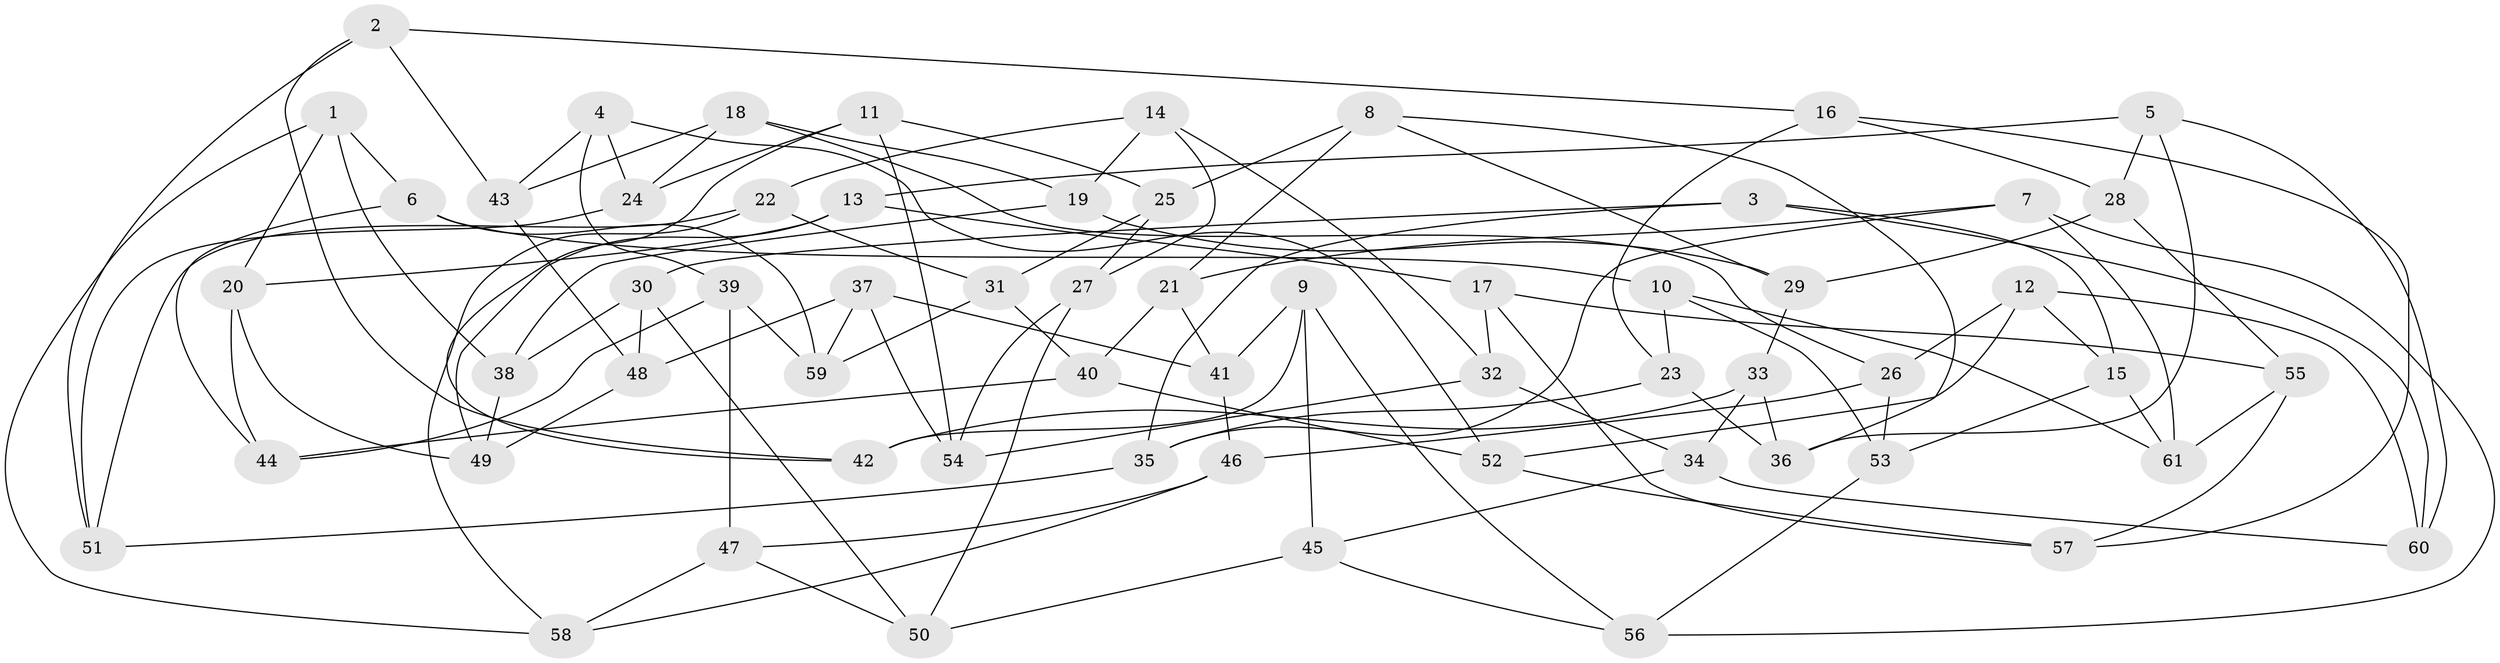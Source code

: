 // Generated by graph-tools (version 1.1) at 2025/03/03/09/25 03:03:09]
// undirected, 61 vertices, 122 edges
graph export_dot {
graph [start="1"]
  node [color=gray90,style=filled];
  1;
  2;
  3;
  4;
  5;
  6;
  7;
  8;
  9;
  10;
  11;
  12;
  13;
  14;
  15;
  16;
  17;
  18;
  19;
  20;
  21;
  22;
  23;
  24;
  25;
  26;
  27;
  28;
  29;
  30;
  31;
  32;
  33;
  34;
  35;
  36;
  37;
  38;
  39;
  40;
  41;
  42;
  43;
  44;
  45;
  46;
  47;
  48;
  49;
  50;
  51;
  52;
  53;
  54;
  55;
  56;
  57;
  58;
  59;
  60;
  61;
  1 -- 6;
  1 -- 20;
  1 -- 58;
  1 -- 38;
  2 -- 43;
  2 -- 51;
  2 -- 16;
  2 -- 42;
  3 -- 35;
  3 -- 30;
  3 -- 60;
  3 -- 15;
  4 -- 39;
  4 -- 52;
  4 -- 24;
  4 -- 43;
  5 -- 13;
  5 -- 36;
  5 -- 60;
  5 -- 28;
  6 -- 10;
  6 -- 44;
  6 -- 59;
  7 -- 35;
  7 -- 21;
  7 -- 61;
  7 -- 56;
  8 -- 21;
  8 -- 25;
  8 -- 29;
  8 -- 36;
  9 -- 45;
  9 -- 42;
  9 -- 41;
  9 -- 56;
  10 -- 23;
  10 -- 61;
  10 -- 53;
  11 -- 54;
  11 -- 25;
  11 -- 24;
  11 -- 42;
  12 -- 15;
  12 -- 52;
  12 -- 26;
  12 -- 60;
  13 -- 17;
  13 -- 49;
  13 -- 20;
  14 -- 19;
  14 -- 27;
  14 -- 32;
  14 -- 22;
  15 -- 61;
  15 -- 53;
  16 -- 57;
  16 -- 28;
  16 -- 23;
  17 -- 55;
  17 -- 32;
  17 -- 57;
  18 -- 24;
  18 -- 26;
  18 -- 19;
  18 -- 43;
  19 -- 38;
  19 -- 29;
  20 -- 44;
  20 -- 49;
  21 -- 41;
  21 -- 40;
  22 -- 58;
  22 -- 51;
  22 -- 31;
  23 -- 35;
  23 -- 36;
  24 -- 51;
  25 -- 31;
  25 -- 27;
  26 -- 46;
  26 -- 53;
  27 -- 54;
  27 -- 50;
  28 -- 29;
  28 -- 55;
  29 -- 33;
  30 -- 38;
  30 -- 50;
  30 -- 48;
  31 -- 40;
  31 -- 59;
  32 -- 54;
  32 -- 34;
  33 -- 34;
  33 -- 36;
  33 -- 42;
  34 -- 45;
  34 -- 60;
  35 -- 51;
  37 -- 41;
  37 -- 59;
  37 -- 54;
  37 -- 48;
  38 -- 49;
  39 -- 59;
  39 -- 44;
  39 -- 47;
  40 -- 52;
  40 -- 44;
  41 -- 46;
  43 -- 48;
  45 -- 50;
  45 -- 56;
  46 -- 47;
  46 -- 58;
  47 -- 58;
  47 -- 50;
  48 -- 49;
  52 -- 57;
  53 -- 56;
  55 -- 57;
  55 -- 61;
}
